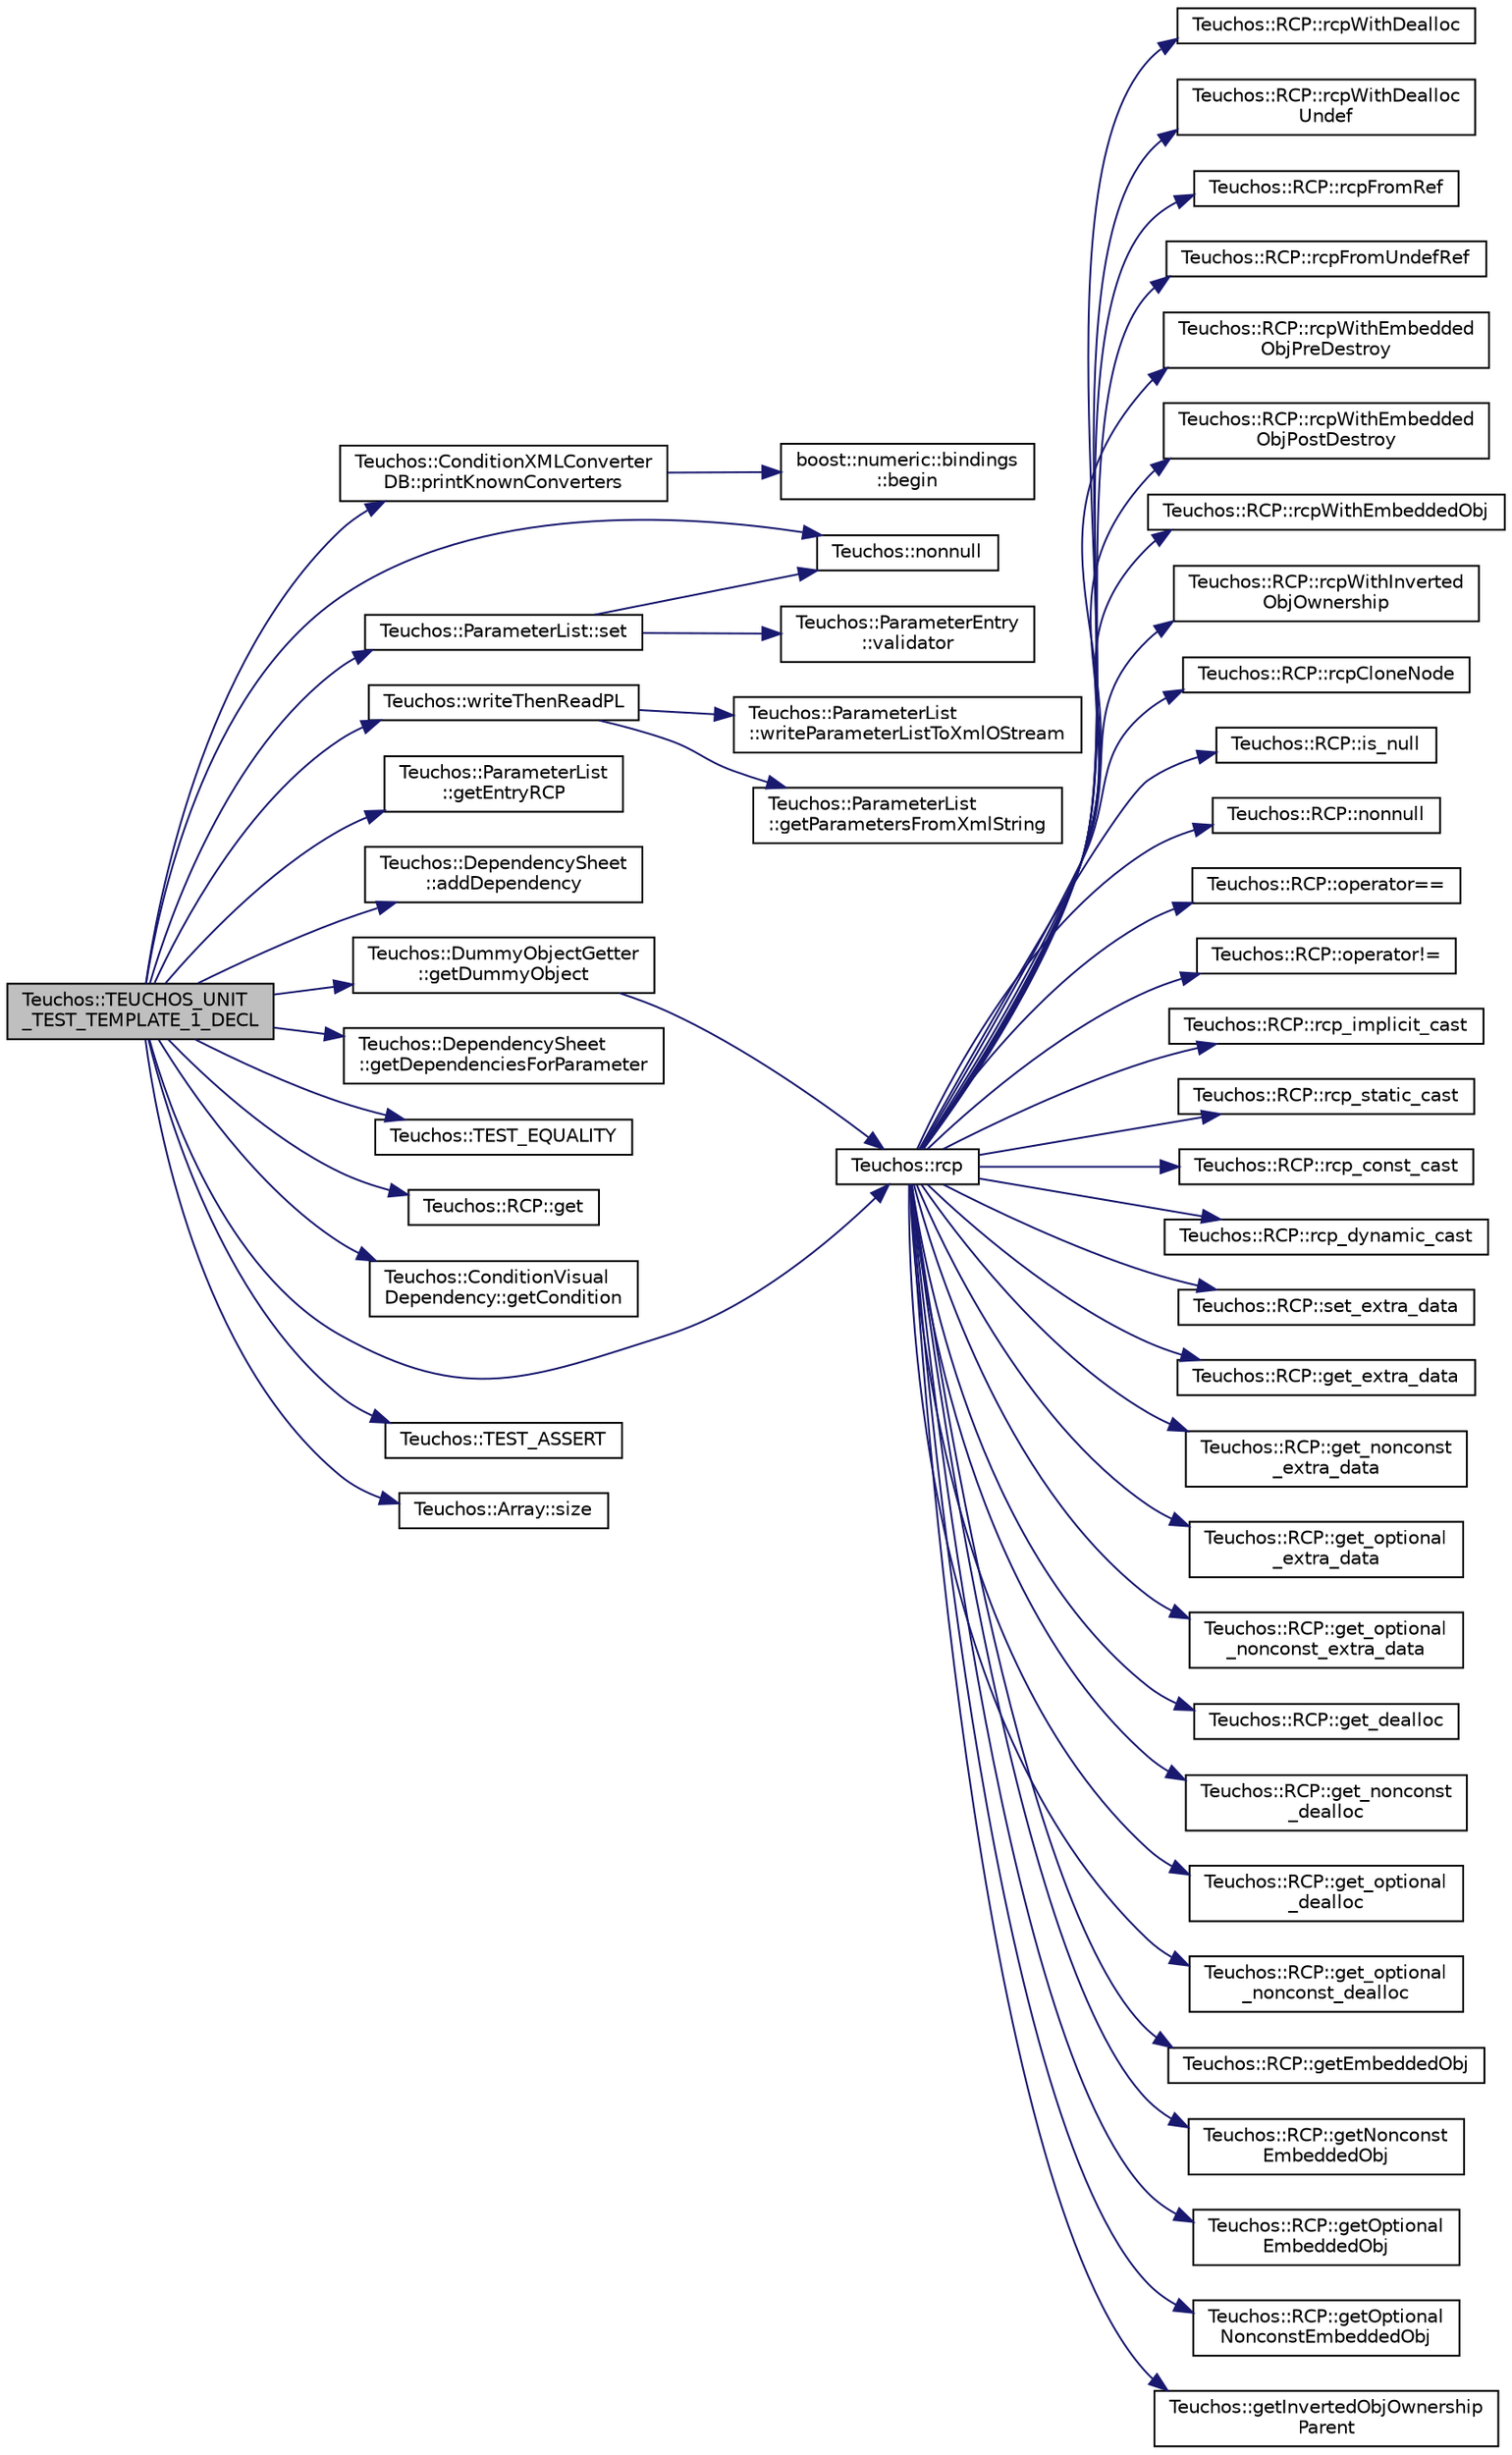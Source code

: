 digraph "Teuchos::TEUCHOS_UNIT_TEST_TEMPLATE_1_DECL"
{
  edge [fontname="Helvetica",fontsize="10",labelfontname="Helvetica",labelfontsize="10"];
  node [fontname="Helvetica",fontsize="10",shape=record];
  rankdir="LR";
  Node8067 [label="Teuchos::TEUCHOS_UNIT\l_TEST_TEMPLATE_1_DECL",height=0.2,width=0.4,color="black", fillcolor="grey75", style="filled", fontcolor="black"];
  Node8067 -> Node8068 [color="midnightblue",fontsize="10",style="solid",fontname="Helvetica"];
  Node8068 [label="Teuchos::ConditionXMLConverter\lDB::printKnownConverters",height=0.2,width=0.4,color="black", fillcolor="white", style="filled",URL="$de/db9/class_teuchos_1_1_condition_x_m_l_converter_d_b.html#aaa517cc4070ad3aad497896070ca412a",tooltip="prints the xml tags associated with all known converters "];
  Node8068 -> Node8069 [color="midnightblue",fontsize="10",style="solid",fontname="Helvetica"];
  Node8069 [label="boost::numeric::bindings\l::begin",height=0.2,width=0.4,color="black", fillcolor="white", style="filled",URL="$d9/d60/namespaceboost_1_1numeric_1_1bindings.html#adc6ea08fe44222407d9d72347458cc8c"];
  Node8067 -> Node8070 [color="midnightblue",fontsize="10",style="solid",fontname="Helvetica"];
  Node8070 [label="Teuchos::ParameterList::set",height=0.2,width=0.4,color="black", fillcolor="white", style="filled",URL="$db/d0f/class_teuchos_1_1_parameter_list.html#a4aba1b34b186a56ee70ce421f8544a50",tooltip="Set a parameter whose value has type T. "];
  Node8070 -> Node8071 [color="midnightblue",fontsize="10",style="solid",fontname="Helvetica"];
  Node8071 [label="Teuchos::nonnull",height=0.2,width=0.4,color="black", fillcolor="white", style="filled",URL="$d2/dc5/group___teuchos___r_c_p_std_shared_ptr_conversions__grp.html#gaecc73655aad3c6aaa1de138d2427426c",tooltip="Returns true if p.get()!=NULL. "];
  Node8070 -> Node8072 [color="midnightblue",fontsize="10",style="solid",fontname="Helvetica"];
  Node8072 [label="Teuchos::ParameterEntry\l::validator",height=0.2,width=0.4,color="black", fillcolor="white", style="filled",URL="$d8/dce/class_teuchos_1_1_parameter_entry.html#a7185dd2314bd0613e2fe8b99158e0bfc",tooltip="Return the (optional) validator object. "];
  Node8067 -> Node8073 [color="midnightblue",fontsize="10",style="solid",fontname="Helvetica"];
  Node8073 [label="Teuchos::rcp",height=0.2,width=0.4,color="black", fillcolor="white", style="filled",URL="$d3/d74/namespace_teuchos.html#a8ce99105ee4c7203a1ecb670a198671a",tooltip="Deprecated. "];
  Node8073 -> Node8074 [color="midnightblue",fontsize="10",style="solid",fontname="Helvetica"];
  Node8074 [label="Teuchos::RCP::rcpWithDealloc",height=0.2,width=0.4,color="black", fillcolor="white", style="filled",URL="$d5/d9a/class_teuchos_1_1_r_c_p.html#a0c6441ac96ec5797f7b487e4c851aebe",tooltip="Initialize from a raw pointer with a deallocation policy. "];
  Node8073 -> Node8075 [color="midnightblue",fontsize="10",style="solid",fontname="Helvetica"];
  Node8075 [label="Teuchos::RCP::rcpWithDealloc\lUndef",height=0.2,width=0.4,color="black", fillcolor="white", style="filled",URL="$d5/d9a/class_teuchos_1_1_r_c_p.html#a69ff146d10e16f667ef0ce4523a5eef7",tooltip="Initialize from a raw pointer with a deallocation policy for an undefined type. "];
  Node8073 -> Node8076 [color="midnightblue",fontsize="10",style="solid",fontname="Helvetica"];
  Node8076 [label="Teuchos::RCP::rcpFromRef",height=0.2,width=0.4,color="black", fillcolor="white", style="filled",URL="$d5/d9a/class_teuchos_1_1_r_c_p.html#a6c754d72d6d232c97e38bc359ab6ef82",tooltip="Return a non-owning weak RCP object from a raw object reference for a defined type. "];
  Node8073 -> Node8077 [color="midnightblue",fontsize="10",style="solid",fontname="Helvetica"];
  Node8077 [label="Teuchos::RCP::rcpFromUndefRef",height=0.2,width=0.4,color="black", fillcolor="white", style="filled",URL="$d5/d9a/class_teuchos_1_1_r_c_p.html#a823eee3138de3b23dab97b3f37e197f3",tooltip="Return a non-owning weak RCP object from a raw object reference for an undefined type. "];
  Node8073 -> Node8078 [color="midnightblue",fontsize="10",style="solid",fontname="Helvetica"];
  Node8078 [label="Teuchos::RCP::rcpWithEmbedded\lObjPreDestroy",height=0.2,width=0.4,color="black", fillcolor="white", style="filled",URL="$d5/d9a/class_teuchos_1_1_r_c_p.html#a02148aef172f7b2c0fb2de29cb01b91a",tooltip="Create an RCP with and also put in an embedded object. "];
  Node8073 -> Node8079 [color="midnightblue",fontsize="10",style="solid",fontname="Helvetica"];
  Node8079 [label="Teuchos::RCP::rcpWithEmbedded\lObjPostDestroy",height=0.2,width=0.4,color="black", fillcolor="white", style="filled",URL="$d5/d9a/class_teuchos_1_1_r_c_p.html#a8272eea6a27f1fce6c30fc5d568f2de7",tooltip="Create an RCP with and also put in an embedded object. "];
  Node8073 -> Node8080 [color="midnightblue",fontsize="10",style="solid",fontname="Helvetica"];
  Node8080 [label="Teuchos::RCP::rcpWithEmbeddedObj",height=0.2,width=0.4,color="black", fillcolor="white", style="filled",URL="$d5/d9a/class_teuchos_1_1_r_c_p.html#a506210a123b6e1747d910f037065bd73",tooltip="Create an RCP with and also put in an embedded object. "];
  Node8073 -> Node8081 [color="midnightblue",fontsize="10",style="solid",fontname="Helvetica"];
  Node8081 [label="Teuchos::RCP::rcpWithInverted\lObjOwnership",height=0.2,width=0.4,color="black", fillcolor="white", style="filled",URL="$d5/d9a/class_teuchos_1_1_r_c_p.html#abaa6bdcd39bac7dd5c12c3e0f49eba25",tooltip="Create a new RCP that inverts the ownership of parent and child. "];
  Node8073 -> Node8082 [color="midnightblue",fontsize="10",style="solid",fontname="Helvetica"];
  Node8082 [label="Teuchos::RCP::rcpCloneNode",height=0.2,width=0.4,color="black", fillcolor="white", style="filled",URL="$d5/d9a/class_teuchos_1_1_r_c_p.html#ae07a807743d25c57754a1988645ba791",tooltip="Allocate a new RCP object with a new RCPNode with memory pointing to the initial node. "];
  Node8073 -> Node8083 [color="midnightblue",fontsize="10",style="solid",fontname="Helvetica"];
  Node8083 [label="Teuchos::RCP::is_null",height=0.2,width=0.4,color="black", fillcolor="white", style="filled",URL="$d5/d9a/class_teuchos_1_1_r_c_p.html#a8033d79aee37a9378d73f70eb025b05d",tooltip="Returns true if the underlying pointer is null. "];
  Node8073 -> Node8084 [color="midnightblue",fontsize="10",style="solid",fontname="Helvetica"];
  Node8084 [label="Teuchos::RCP::nonnull",height=0.2,width=0.4,color="black", fillcolor="white", style="filled",URL="$d5/d9a/class_teuchos_1_1_r_c_p.html#ad792756b35ab5a2fa8c1d1d608763aec",tooltip="Returns true if p.get()!=NULL. "];
  Node8073 -> Node8085 [color="midnightblue",fontsize="10",style="solid",fontname="Helvetica"];
  Node8085 [label="Teuchos::RCP::operator==",height=0.2,width=0.4,color="black", fillcolor="white", style="filled",URL="$d5/d9a/class_teuchos_1_1_r_c_p.html#afab9d7e0e5480ec8b455e38de0eee49e",tooltip="Returns true if p.get()==NULL. "];
  Node8073 -> Node8086 [color="midnightblue",fontsize="10",style="solid",fontname="Helvetica"];
  Node8086 [label="Teuchos::RCP::operator!=",height=0.2,width=0.4,color="black", fillcolor="white", style="filled",URL="$d5/d9a/class_teuchos_1_1_r_c_p.html#a4081b5c4ac5b9d630a695755a72771cc",tooltip="Returns true if p.get()!=NULL. "];
  Node8073 -> Node8087 [color="midnightblue",fontsize="10",style="solid",fontname="Helvetica"];
  Node8087 [label="Teuchos::RCP::rcp_implicit_cast",height=0.2,width=0.4,color="black", fillcolor="white", style="filled",URL="$d5/d9a/class_teuchos_1_1_r_c_p.html#a61fc9f719ee13e5d961dcf47053883b4",tooltip="Implicit cast of underlying RCP type from T1* to T2*. "];
  Node8073 -> Node8088 [color="midnightblue",fontsize="10",style="solid",fontname="Helvetica"];
  Node8088 [label="Teuchos::RCP::rcp_static_cast",height=0.2,width=0.4,color="black", fillcolor="white", style="filled",URL="$d5/d9a/class_teuchos_1_1_r_c_p.html#a1c369381869737e67be8cab843b18076",tooltip="Static cast of underlying RCP type from T1* to T2*. "];
  Node8073 -> Node8089 [color="midnightblue",fontsize="10",style="solid",fontname="Helvetica"];
  Node8089 [label="Teuchos::RCP::rcp_const_cast",height=0.2,width=0.4,color="black", fillcolor="white", style="filled",URL="$d5/d9a/class_teuchos_1_1_r_c_p.html#a6931e6c2f74c9fa9467e5dc91c6cd983",tooltip="Constant cast of underlying RCP type from T1* to T2*. "];
  Node8073 -> Node8090 [color="midnightblue",fontsize="10",style="solid",fontname="Helvetica"];
  Node8090 [label="Teuchos::RCP::rcp_dynamic_cast",height=0.2,width=0.4,color="black", fillcolor="white", style="filled",URL="$d5/d9a/class_teuchos_1_1_r_c_p.html#a1580c807c6df3fdbcb953687b4ff60c7",tooltip="Dynamic cast of underlying RCP type from T1* to T2*. "];
  Node8073 -> Node8091 [color="midnightblue",fontsize="10",style="solid",fontname="Helvetica"];
  Node8091 [label="Teuchos::RCP::set_extra_data",height=0.2,width=0.4,color="black", fillcolor="white", style="filled",URL="$d5/d9a/class_teuchos_1_1_r_c_p.html#addd19618c28d1cbc6959f346cee07a7f",tooltip="Set extra data associated with a RCP object. "];
  Node8073 -> Node8092 [color="midnightblue",fontsize="10",style="solid",fontname="Helvetica"];
  Node8092 [label="Teuchos::RCP::get_extra_data",height=0.2,width=0.4,color="black", fillcolor="white", style="filled",URL="$d5/d9a/class_teuchos_1_1_r_c_p.html#ab7f7cd634c8250ff0515bd55c5f3cde6",tooltip="Get a const reference to extra data associated with a RCP object. "];
  Node8073 -> Node8093 [color="midnightblue",fontsize="10",style="solid",fontname="Helvetica"];
  Node8093 [label="Teuchos::RCP::get_nonconst\l_extra_data",height=0.2,width=0.4,color="black", fillcolor="white", style="filled",URL="$d5/d9a/class_teuchos_1_1_r_c_p.html#a8978c29ca24e96cb61185507a0419dac",tooltip="Get a non-const reference to extra data associated with a RCP object. "];
  Node8073 -> Node8094 [color="midnightblue",fontsize="10",style="solid",fontname="Helvetica"];
  Node8094 [label="Teuchos::RCP::get_optional\l_extra_data",height=0.2,width=0.4,color="black", fillcolor="white", style="filled",URL="$d5/d9a/class_teuchos_1_1_r_c_p.html#aac70269754b423e8e76d2e75b3dfbf96",tooltip="Get a pointer to const extra data (if it exists) associated with a RCP object. "];
  Node8073 -> Node8095 [color="midnightblue",fontsize="10",style="solid",fontname="Helvetica"];
  Node8095 [label="Teuchos::RCP::get_optional\l_nonconst_extra_data",height=0.2,width=0.4,color="black", fillcolor="white", style="filled",URL="$d5/d9a/class_teuchos_1_1_r_c_p.html#a7b838cf99afd0bb5f2ebc94ab8d73b59",tooltip="Get a pointer to non-const extra data (if it exists) associated with a RCP object. "];
  Node8073 -> Node8096 [color="midnightblue",fontsize="10",style="solid",fontname="Helvetica"];
  Node8096 [label="Teuchos::RCP::get_dealloc",height=0.2,width=0.4,color="black", fillcolor="white", style="filled",URL="$d5/d9a/class_teuchos_1_1_r_c_p.html#a62a1b34d2efe42b0a0fb4e20c1089f89",tooltip="Return a const reference to the underlying deallocator object. "];
  Node8073 -> Node8097 [color="midnightblue",fontsize="10",style="solid",fontname="Helvetica"];
  Node8097 [label="Teuchos::RCP::get_nonconst\l_dealloc",height=0.2,width=0.4,color="black", fillcolor="white", style="filled",URL="$d5/d9a/class_teuchos_1_1_r_c_p.html#a67483a8eaf4d6a5f234e7bd6c971b009",tooltip="Return a non-const reference to the underlying deallocator object. "];
  Node8073 -> Node8098 [color="midnightblue",fontsize="10",style="solid",fontname="Helvetica"];
  Node8098 [label="Teuchos::RCP::get_optional\l_dealloc",height=0.2,width=0.4,color="black", fillcolor="white", style="filled",URL="$d5/d9a/class_teuchos_1_1_r_c_p.html#ac7868e0bffe12f3a8c82daa61cd4cefb",tooltip="Return a pointer to the underlying const deallocator object if it exists. "];
  Node8073 -> Node8099 [color="midnightblue",fontsize="10",style="solid",fontname="Helvetica"];
  Node8099 [label="Teuchos::RCP::get_optional\l_nonconst_dealloc",height=0.2,width=0.4,color="black", fillcolor="white", style="filled",URL="$d5/d9a/class_teuchos_1_1_r_c_p.html#a40a73590cabeeb6ac3556981e068bd5d",tooltip="Return a pointer to the underlying non-const deallocator object if it exists. "];
  Node8073 -> Node8100 [color="midnightblue",fontsize="10",style="solid",fontname="Helvetica"];
  Node8100 [label="Teuchos::RCP::getEmbeddedObj",height=0.2,width=0.4,color="black", fillcolor="white", style="filled",URL="$d5/d9a/class_teuchos_1_1_r_c_p.html#afd9ce82fd86820b298f9c3847d585708",tooltip="Get a const reference to an embedded object that was set by calling rcpWithEmbeddedObjPreDestroy(), rcpWithEmbeddedObjPostDestory(), or rcpWithEmbeddedObj(). "];
  Node8073 -> Node8101 [color="midnightblue",fontsize="10",style="solid",fontname="Helvetica"];
  Node8101 [label="Teuchos::RCP::getNonconst\lEmbeddedObj",height=0.2,width=0.4,color="black", fillcolor="white", style="filled",URL="$d5/d9a/class_teuchos_1_1_r_c_p.html#a5dfd3a9f656d730dea2902f08a765811",tooltip="Get a non-const reference to an embedded object that was set by calling rcpWithEmbeddedObjPreDestroy(..."];
  Node8073 -> Node8102 [color="midnightblue",fontsize="10",style="solid",fontname="Helvetica"];
  Node8102 [label="Teuchos::RCP::getOptional\lEmbeddedObj",height=0.2,width=0.4,color="black", fillcolor="white", style="filled",URL="$d5/d9a/class_teuchos_1_1_r_c_p.html#ae35995646037935daf4f98375cbb7ae3",tooltip="Get an optional Ptr to a const embedded object if it was set by calling rcpWithEmbeddedObjPreDestroy(..."];
  Node8073 -> Node8103 [color="midnightblue",fontsize="10",style="solid",fontname="Helvetica"];
  Node8103 [label="Teuchos::RCP::getOptional\lNonconstEmbeddedObj",height=0.2,width=0.4,color="black", fillcolor="white", style="filled",URL="$d5/d9a/class_teuchos_1_1_r_c_p.html#a1fcb0b191b4d3f13cd7e2c139dcc4d8e",tooltip="Get an optional Ptr to a non-const embedded object if it was set by calling rcpWithEmbeddedObjPreDest..."];
  Node8073 -> Node8104 [color="midnightblue",fontsize="10",style="solid",fontname="Helvetica"];
  Node8104 [label="Teuchos::getInvertedObjOwnership\lParent",height=0.2,width=0.4,color="black", fillcolor="white", style="filled",URL="$d3/d74/namespace_teuchos.html#a36781a62aaf40511a8eb5a8c8d3914f9",tooltip="Get the parent back from an inverted ownership RCP. "];
  Node8067 -> Node8105 [color="midnightblue",fontsize="10",style="solid",fontname="Helvetica"];
  Node8105 [label="Teuchos::ParameterList\l::getEntryRCP",height=0.2,width=0.4,color="black", fillcolor="white", style="filled",URL="$db/d0f/class_teuchos_1_1_parameter_list.html#ae1a098fc696a100fe5f8a52ea5e7dfc8",tooltip="Retrieves the RCP for an entry with the name name if it exists. "];
  Node8067 -> Node8106 [color="midnightblue",fontsize="10",style="solid",fontname="Helvetica"];
  Node8106 [label="Teuchos::DependencySheet\l::addDependency",height=0.2,width=0.4,color="black", fillcolor="white", style="filled",URL="$d3/dd4/class_teuchos_1_1_dependency_sheet.html#a4c9e6a287a4f28305f502b832e619dee",tooltip="Adds a dependency to the sheet. "];
  Node8067 -> Node8107 [color="midnightblue",fontsize="10",style="solid",fontname="Helvetica"];
  Node8107 [label="Teuchos::writeThenReadPL",height=0.2,width=0.4,color="black", fillcolor="white", style="filled",URL="$d3/d74/namespace_teuchos.html#ad49389b0f0d0745e2b09ea28458155b2",tooltip="Write a parameter list to xml and then read that xml back in via a string. The intent of this functio..."];
  Node8107 -> Node8108 [color="midnightblue",fontsize="10",style="solid",fontname="Helvetica"];
  Node8108 [label="Teuchos::ParameterList\l::writeParameterListToXmlOStream",height=0.2,width=0.4,color="black", fillcolor="white", style="filled",URL="$db/d0f/class_teuchos_1_1_parameter_list.html#a3d864447eab65f2a9547dc38585a9ff0",tooltip="Write parameters and sublists in XML format to an std::ostream. "];
  Node8107 -> Node8109 [color="midnightblue",fontsize="10",style="solid",fontname="Helvetica"];
  Node8109 [label="Teuchos::ParameterList\l::getParametersFromXmlString",height=0.2,width=0.4,color="black", fillcolor="white", style="filled",URL="$db/d0f/class_teuchos_1_1_parameter_list.html#abaefbe0d7ded8f6698dd022973876d98",tooltip="Reads XML parameters from a std::string and return them in a new parameter list. "];
  Node8067 -> Node8110 [color="midnightblue",fontsize="10",style="solid",fontname="Helvetica"];
  Node8110 [label="Teuchos::DependencySheet\l::getDependenciesForParameter",height=0.2,width=0.4,color="black", fillcolor="white", style="filled",URL="$d3/dd4/class_teuchos_1_1_dependency_sheet.html#a10722548b8a176c4f6be13e5b1559394",tooltip="Returns a set of all the dependencies associated with a particular dependee. If no dependencies with ..."];
  Node8067 -> Node8111 [color="midnightblue",fontsize="10",style="solid",fontname="Helvetica"];
  Node8111 [label="Teuchos::TEST_EQUALITY",height=0.2,width=0.4,color="black", fillcolor="white", style="filled",URL="$d3/d74/namespace_teuchos.html#abf32dd93d4359b280686162ce13f2bd2"];
  Node8067 -> Node8112 [color="midnightblue",fontsize="10",style="solid",fontname="Helvetica"];
  Node8112 [label="Teuchos::RCP::get",height=0.2,width=0.4,color="black", fillcolor="white", style="filled",URL="$d5/d9a/class_teuchos_1_1_r_c_p.html#adc36a705efd91e655fef2521641c26b4",tooltip="Get the raw C++ pointer to the underlying object. "];
  Node8067 -> Node8113 [color="midnightblue",fontsize="10",style="solid",fontname="Helvetica"];
  Node8113 [label="Teuchos::ConditionVisual\lDependency::getCondition",height=0.2,width=0.4,color="black", fillcolor="white", style="filled",URL="$df/dd6/class_teuchos_1_1_condition_visual_dependency.html#aee21825cd0e2f1ec4f6d2f049a1d2346",tooltip="Gets the condition being used in this dependency. "];
  Node8067 -> Node8114 [color="midnightblue",fontsize="10",style="solid",fontname="Helvetica"];
  Node8114 [label="Teuchos::DummyObjectGetter\l::getDummyObject",height=0.2,width=0.4,color="black", fillcolor="white", style="filled",URL="$d9/d96/class_teuchos_1_1_dummy_object_getter.html#af259b11efe9a119a1d57aede9ec18800",tooltip="Retrieves a dummy object of type T. "];
  Node8114 -> Node8073 [color="midnightblue",fontsize="10",style="solid",fontname="Helvetica"];
  Node8067 -> Node8115 [color="midnightblue",fontsize="10",style="solid",fontname="Helvetica"];
  Node8115 [label="Teuchos::TEST_ASSERT",height=0.2,width=0.4,color="black", fillcolor="white", style="filled",URL="$d3/d74/namespace_teuchos.html#a518193176c269b6565bb86cb57d7eabd"];
  Node8067 -> Node8071 [color="midnightblue",fontsize="10",style="solid",fontname="Helvetica"];
  Node8067 -> Node8116 [color="midnightblue",fontsize="10",style="solid",fontname="Helvetica"];
  Node8116 [label="Teuchos::Array::size",height=0.2,width=0.4,color="black", fillcolor="white", style="filled",URL="$d1/d47/class_teuchos_1_1_array.html#a358ed7136b79445eb306d8d7b8cad4f5"];
}
